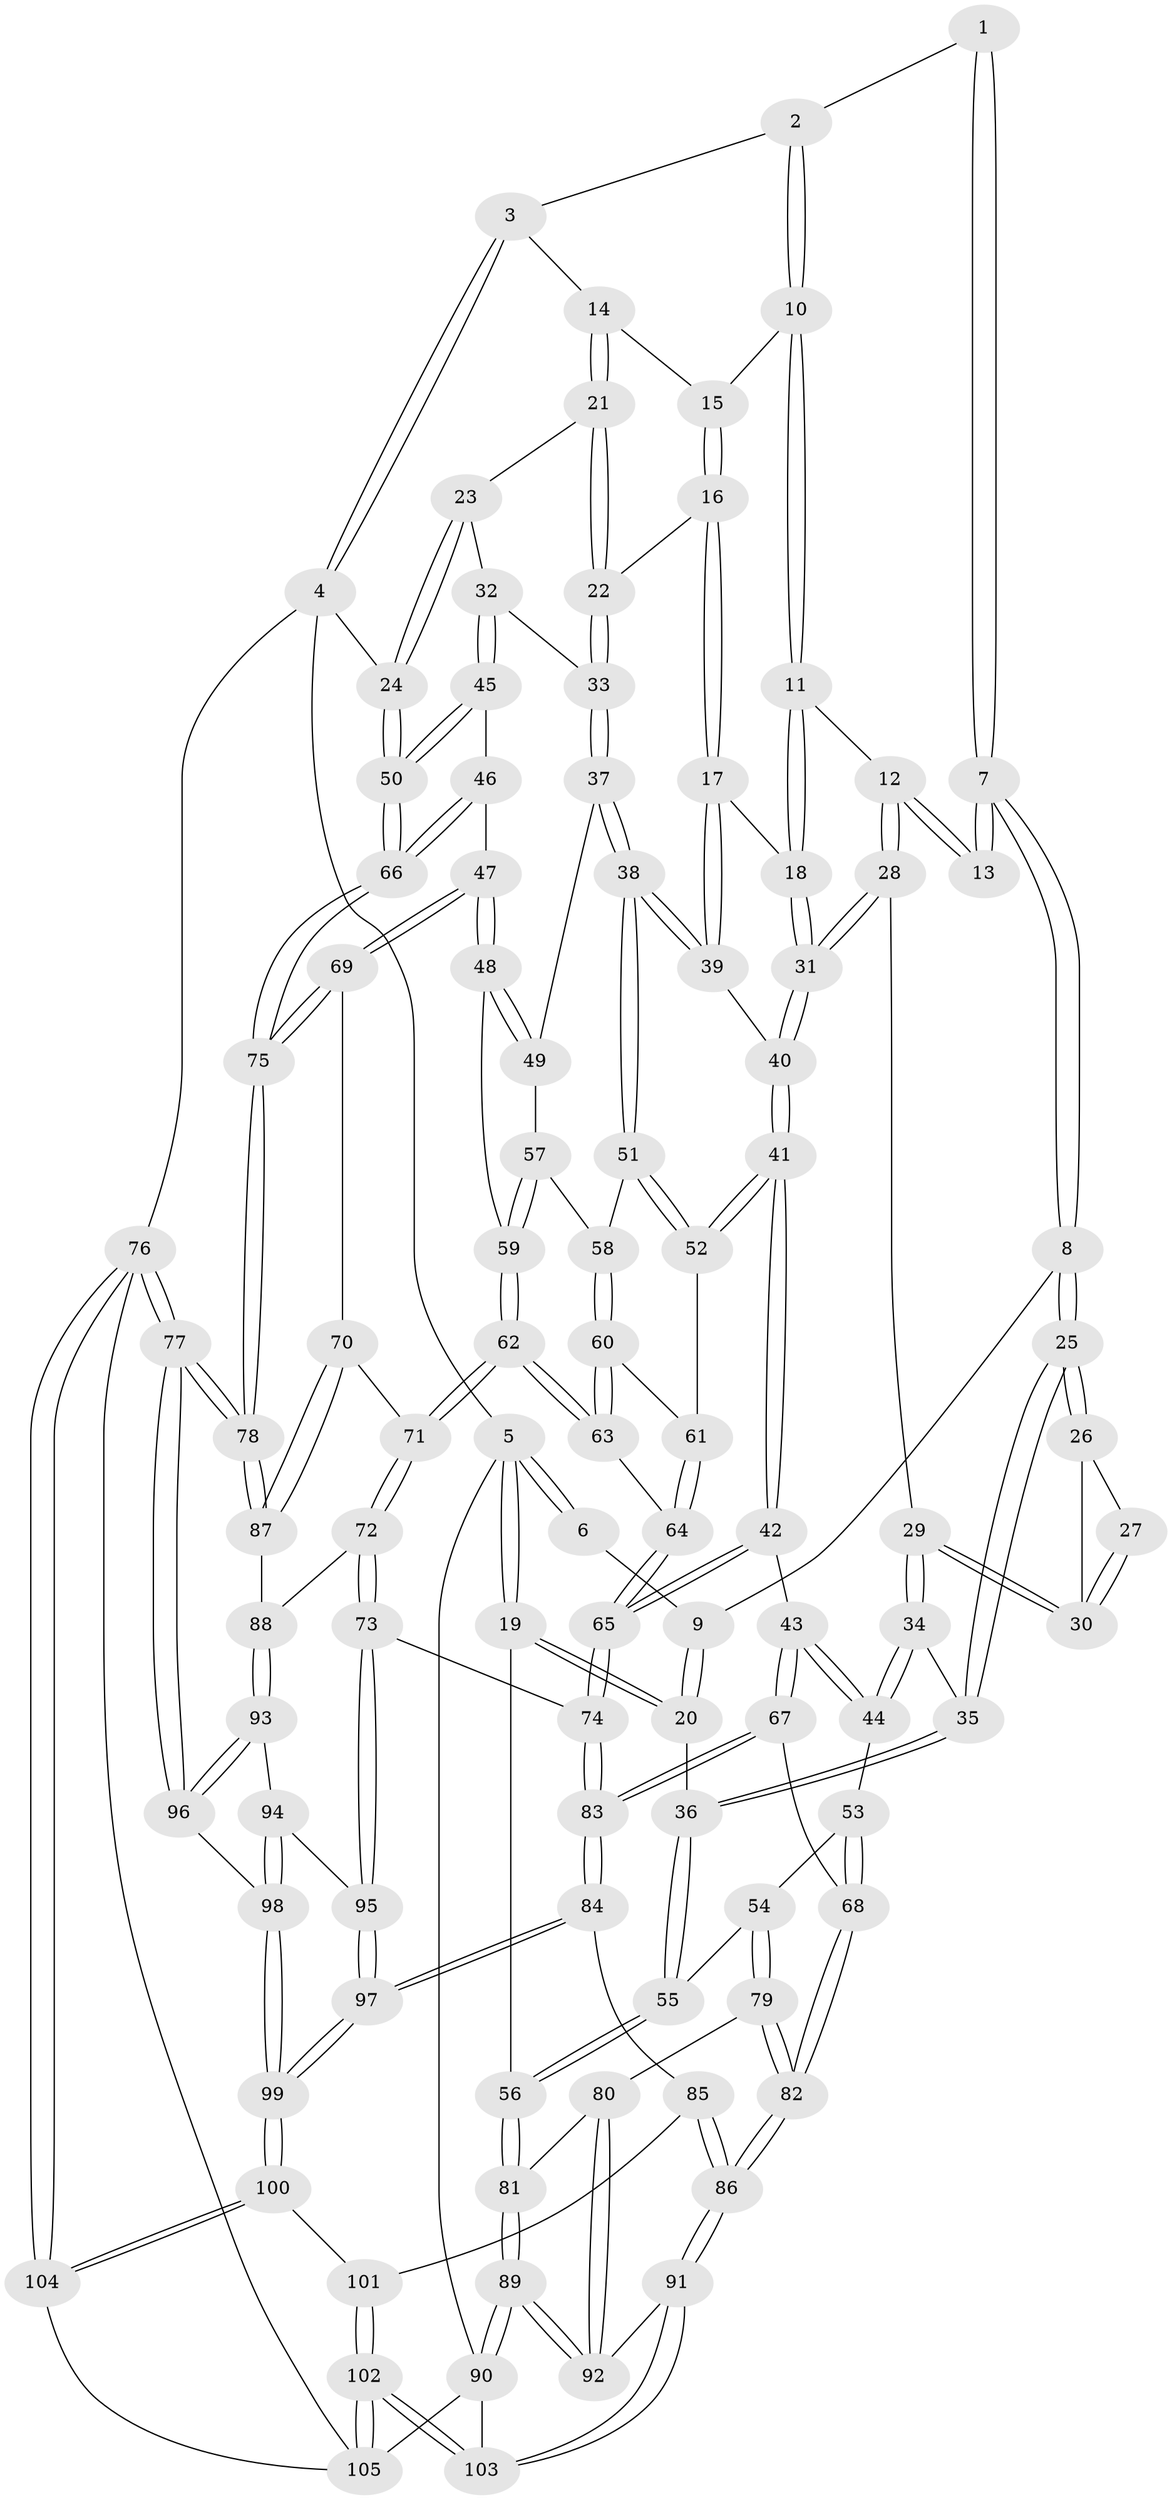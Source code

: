 // Generated by graph-tools (version 1.1) at 2025/16/03/09/25 04:16:50]
// undirected, 105 vertices, 259 edges
graph export_dot {
graph [start="1"]
  node [color=gray90,style=filled];
  1 [pos="+0.3646912193106688+0"];
  2 [pos="+0.7336583304796054+0"];
  3 [pos="+0.8157632027424424+0"];
  4 [pos="+1+0"];
  5 [pos="+0+0"];
  6 [pos="+0.17159356805066803+0"];
  7 [pos="+0.4051021443543717+0.03614011251000093"];
  8 [pos="+0.25822492263760394+0.20622200012339859"];
  9 [pos="+0.1591517516776931+0.08097713019019188"];
  10 [pos="+0.6569069109444939+0.045845015705055094"];
  11 [pos="+0.499954033870488+0.12758780484296461"];
  12 [pos="+0.48392101724625064+0.12222186853070961"];
  13 [pos="+0.48156502780704347+0.12117149309772458"];
  14 [pos="+0.8338119280418479+0.137116013219523"];
  15 [pos="+0.6716735069334261+0.09149753846351262"];
  16 [pos="+0.6904858340622889+0.24764337921427088"];
  17 [pos="+0.6845224724747293+0.2515410004036103"];
  18 [pos="+0.5615301484639925+0.23398259787908499"];
  19 [pos="+0+0.23425426743822977"];
  20 [pos="+0+0.22752943418508176"];
  21 [pos="+0.8359740742239049+0.1446738537917956"];
  22 [pos="+0.7035114566919338+0.24842127909898715"];
  23 [pos="+0.9001948078652295+0.1791870296165694"];
  24 [pos="+1+0"];
  25 [pos="+0.26189331564325313+0.23963870705131318"];
  26 [pos="+0.40706651291727586+0.19406139843653264"];
  27 [pos="+0.4768636938644929+0.12669328951001277"];
  28 [pos="+0.44155145548056396+0.3170788893166685"];
  29 [pos="+0.43973621648323635+0.31667177382278483"];
  30 [pos="+0.43148054518803164+0.24936428356659784"];
  31 [pos="+0.47468489127747054+0.32834697049648587"];
  32 [pos="+0.9021017416922639+0.32544609440373407"];
  33 [pos="+0.8321894100382977+0.32563213315374817"];
  34 [pos="+0.2960070414917308+0.3206756549925863"];
  35 [pos="+0.25582751857365416+0.291513362673441"];
  36 [pos="+0.18237218469249677+0.32494141784444924"];
  37 [pos="+0.7664844494568879+0.4244413679326918"];
  38 [pos="+0.6648986286195013+0.40677768214466725"];
  39 [pos="+0.6552575418995655+0.35835439052760737"];
  40 [pos="+0.4935774940464693+0.36572731392150704"];
  41 [pos="+0.4985828248865925+0.5050698135345261"];
  42 [pos="+0.49407962266310984+0.515009193944815"];
  43 [pos="+0.3808654981232197+0.5140741500953407"];
  44 [pos="+0.3445936178058467+0.4962547200247492"];
  45 [pos="+0.9519885232853826+0.3615652395821984"];
  46 [pos="+0.884185983792261+0.5023410190453192"];
  47 [pos="+0.8454614822196392+0.5290235095133531"];
  48 [pos="+0.8295114577742094+0.5255029535071075"];
  49 [pos="+0.7677624566178378+0.42753592789397526"];
  50 [pos="+1+0.3564300147971561"];
  51 [pos="+0.6603166385395597+0.4165142308773214"];
  52 [pos="+0.5962600395978789+0.4578716754622422"];
  53 [pos="+0.27183839111564756+0.5311627018803661"];
  54 [pos="+0.19166772125149675+0.5421797838369665"];
  55 [pos="+0.13032169342586378+0.4608574819249744"];
  56 [pos="+0+0.5267163374589332"];
  57 [pos="+0.7252844619933081+0.4840246183624284"];
  58 [pos="+0.6735153583779063+0.4554553048873159"];
  59 [pos="+0.7495802687720909+0.5527062980023308"];
  60 [pos="+0.6765267527567325+0.4934272862926161"];
  61 [pos="+0.6532243401932658+0.5204956910444138"];
  62 [pos="+0.7461484162700954+0.5547634237579043"];
  63 [pos="+0.7456105686755776+0.5545737329825983"];
  64 [pos="+0.6367458540671955+0.5563006888642978"];
  65 [pos="+0.5457683773073138+0.6145292814968686"];
  66 [pos="+1+0.6882829295947922"];
  67 [pos="+0.3542558348699887+0.6478514946585904"];
  68 [pos="+0.30144158193448256+0.6638587874415062"];
  69 [pos="+0.8665587887093267+0.6249030018826948"];
  70 [pos="+0.8011715113820178+0.6917538700019459"];
  71 [pos="+0.7155381630467877+0.6552353511034461"];
  72 [pos="+0.6317956207961126+0.6862896436156221"];
  73 [pos="+0.5803667740050154+0.6973485835561922"];
  74 [pos="+0.5564572256455611+0.6884035156222961"];
  75 [pos="+1+0.8076026187455303"];
  76 [pos="+1+1"];
  77 [pos="+1+1"];
  78 [pos="+1+1"];
  79 [pos="+0.1669361680763925+0.6310792899100947"];
  80 [pos="+0.005794999980880832+0.6670336820141383"];
  81 [pos="+0+0.6170617407646285"];
  82 [pos="+0.23667602640752908+0.7203200587164436"];
  83 [pos="+0.4838423513213485+0.7431649230913703"];
  84 [pos="+0.4689576367576844+0.7678233909625194"];
  85 [pos="+0.4581569320829573+0.7790065868079794"];
  86 [pos="+0.24392012622456619+0.8341777924602573"];
  87 [pos="+0.8110004153977913+0.7407470201894782"];
  88 [pos="+0.7673361687350381+0.7738231541676638"];
  89 [pos="+0+0.7870026444455844"];
  90 [pos="+0+0.9064122634338757"];
  91 [pos="+0.20153344795140768+0.89905675406323"];
  92 [pos="+0.17918565361254588+0.8847727923556561"];
  93 [pos="+0.7482996255403368+0.8017266690833429"];
  94 [pos="+0.6673319094880551+0.8151174918634846"];
  95 [pos="+0.6396301211951688+0.7906205480869305"];
  96 [pos="+0.8203277015209549+0.936669969750002"];
  97 [pos="+0.5797787228436221+0.8955375429352442"];
  98 [pos="+0.6859338109806052+0.9110418062225544"];
  99 [pos="+0.5965111127029615+0.9795409180362239"];
  100 [pos="+0.5961401519108597+0.9802100504678203"];
  101 [pos="+0.4648168748568988+0.9115333729312132"];
  102 [pos="+0.23791637524275866+1"];
  103 [pos="+0.20277854767984782+0.9469750455781856"];
  104 [pos="+0.5918476315554249+1"];
  105 [pos="+0.2342672310167879+1"];
  1 -- 2;
  1 -- 7;
  1 -- 7;
  2 -- 3;
  2 -- 10;
  2 -- 10;
  3 -- 4;
  3 -- 4;
  3 -- 14;
  4 -- 5;
  4 -- 24;
  4 -- 76;
  5 -- 6;
  5 -- 6;
  5 -- 19;
  5 -- 19;
  5 -- 90;
  6 -- 9;
  7 -- 8;
  7 -- 8;
  7 -- 13;
  7 -- 13;
  8 -- 9;
  8 -- 25;
  8 -- 25;
  9 -- 20;
  9 -- 20;
  10 -- 11;
  10 -- 11;
  10 -- 15;
  11 -- 12;
  11 -- 18;
  11 -- 18;
  12 -- 13;
  12 -- 13;
  12 -- 28;
  12 -- 28;
  14 -- 15;
  14 -- 21;
  14 -- 21;
  15 -- 16;
  15 -- 16;
  16 -- 17;
  16 -- 17;
  16 -- 22;
  17 -- 18;
  17 -- 39;
  17 -- 39;
  18 -- 31;
  18 -- 31;
  19 -- 20;
  19 -- 20;
  19 -- 56;
  20 -- 36;
  21 -- 22;
  21 -- 22;
  21 -- 23;
  22 -- 33;
  22 -- 33;
  23 -- 24;
  23 -- 24;
  23 -- 32;
  24 -- 50;
  24 -- 50;
  25 -- 26;
  25 -- 26;
  25 -- 35;
  25 -- 35;
  26 -- 27;
  26 -- 30;
  27 -- 30;
  27 -- 30;
  28 -- 29;
  28 -- 31;
  28 -- 31;
  29 -- 30;
  29 -- 30;
  29 -- 34;
  29 -- 34;
  31 -- 40;
  31 -- 40;
  32 -- 33;
  32 -- 45;
  32 -- 45;
  33 -- 37;
  33 -- 37;
  34 -- 35;
  34 -- 44;
  34 -- 44;
  35 -- 36;
  35 -- 36;
  36 -- 55;
  36 -- 55;
  37 -- 38;
  37 -- 38;
  37 -- 49;
  38 -- 39;
  38 -- 39;
  38 -- 51;
  38 -- 51;
  39 -- 40;
  40 -- 41;
  40 -- 41;
  41 -- 42;
  41 -- 42;
  41 -- 52;
  41 -- 52;
  42 -- 43;
  42 -- 65;
  42 -- 65;
  43 -- 44;
  43 -- 44;
  43 -- 67;
  43 -- 67;
  44 -- 53;
  45 -- 46;
  45 -- 50;
  45 -- 50;
  46 -- 47;
  46 -- 66;
  46 -- 66;
  47 -- 48;
  47 -- 48;
  47 -- 69;
  47 -- 69;
  48 -- 49;
  48 -- 49;
  48 -- 59;
  49 -- 57;
  50 -- 66;
  50 -- 66;
  51 -- 52;
  51 -- 52;
  51 -- 58;
  52 -- 61;
  53 -- 54;
  53 -- 68;
  53 -- 68;
  54 -- 55;
  54 -- 79;
  54 -- 79;
  55 -- 56;
  55 -- 56;
  56 -- 81;
  56 -- 81;
  57 -- 58;
  57 -- 59;
  57 -- 59;
  58 -- 60;
  58 -- 60;
  59 -- 62;
  59 -- 62;
  60 -- 61;
  60 -- 63;
  60 -- 63;
  61 -- 64;
  61 -- 64;
  62 -- 63;
  62 -- 63;
  62 -- 71;
  62 -- 71;
  63 -- 64;
  64 -- 65;
  64 -- 65;
  65 -- 74;
  65 -- 74;
  66 -- 75;
  66 -- 75;
  67 -- 68;
  67 -- 83;
  67 -- 83;
  68 -- 82;
  68 -- 82;
  69 -- 70;
  69 -- 75;
  69 -- 75;
  70 -- 71;
  70 -- 87;
  70 -- 87;
  71 -- 72;
  71 -- 72;
  72 -- 73;
  72 -- 73;
  72 -- 88;
  73 -- 74;
  73 -- 95;
  73 -- 95;
  74 -- 83;
  74 -- 83;
  75 -- 78;
  75 -- 78;
  76 -- 77;
  76 -- 77;
  76 -- 104;
  76 -- 104;
  76 -- 105;
  77 -- 78;
  77 -- 78;
  77 -- 96;
  77 -- 96;
  78 -- 87;
  78 -- 87;
  79 -- 80;
  79 -- 82;
  79 -- 82;
  80 -- 81;
  80 -- 92;
  80 -- 92;
  81 -- 89;
  81 -- 89;
  82 -- 86;
  82 -- 86;
  83 -- 84;
  83 -- 84;
  84 -- 85;
  84 -- 97;
  84 -- 97;
  85 -- 86;
  85 -- 86;
  85 -- 101;
  86 -- 91;
  86 -- 91;
  87 -- 88;
  88 -- 93;
  88 -- 93;
  89 -- 90;
  89 -- 90;
  89 -- 92;
  89 -- 92;
  90 -- 103;
  90 -- 105;
  91 -- 92;
  91 -- 103;
  91 -- 103;
  93 -- 94;
  93 -- 96;
  93 -- 96;
  94 -- 95;
  94 -- 98;
  94 -- 98;
  95 -- 97;
  95 -- 97;
  96 -- 98;
  97 -- 99;
  97 -- 99;
  98 -- 99;
  98 -- 99;
  99 -- 100;
  99 -- 100;
  100 -- 101;
  100 -- 104;
  100 -- 104;
  101 -- 102;
  101 -- 102;
  102 -- 103;
  102 -- 103;
  102 -- 105;
  102 -- 105;
  104 -- 105;
}
